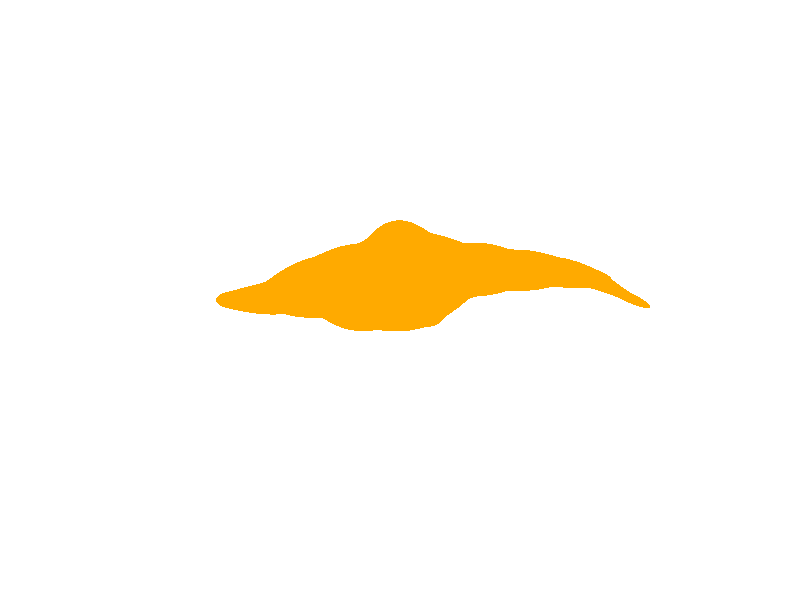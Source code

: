 // Persistence of Vision Ray Tracer Scene Description File
// File: SnailShell.pov

#version 3.6; // current version is 3.8

/* 
Information on Pov-Ray:
 
My personal introduction into Pov-Ray was the excellent book "3D-Welten, professionelle Animationen und fotorealistische Grafiken mit Raytracing" from 
Toni Lama by Carl Hanser Verlag München Wien, 2004. Apart of that I recommend the Pov-Ray-homepage (http://www.povray.org).

Further information on Pov-Ray can be found at https://sus.ziti.uni-heidelberg.de/Lehre/WS2021_Tools/POVRAY/POVRAY_PeterFischer.pdf,  
https://wiki.povray.org/content/Main_Page, https://de.wikibooks.org/wiki/Raytracing_mit_POV-Ray or, in german language, here: https://www.f-lohmueller.de/pov_tut/pov__ger.htm
*/ 
 
/*
---------------------------------------------------Modeling approach---------------------------------------------- 

This worm is created in some kind of random walk. We start at a given position by inserting a sphere at this position. In this example here, the worm is then constructed along the z-axis. So the next
sphere is placed in a given distance on the z-axis and then rotated around the y and x-axis by small, random angles. (Between -20 and 20 degrees in both cases.) This new position then becomes the starting point for defining 
the next position, for the next sphere. Angles from subsequent steps are added up for generating a realistic random, worm-like structure. (Here spheres are separated to demonstrate the underlying principle. 

In this example spheres are not of identical size. They increase in radius in a linear way for the first half of the worm and decrease for the second half. */ 

//-----------------------------------Scene settings (Camera, light, background)-------------------------------------------------

global_settings {
    assumed_gamma 1.0
    max_trace_level 5
}

#declare Camera = camera {
    location  <12, 0.1, 0>
    look_at   <0, 0,  0>
}

camera {Camera}

sky_sphere {
    pigment {
        gradient y
        color_map { 
            [0.0 color rgb <1,1,1>] [0.5 color rgb <1,1,1>] [1.0 color rgb <1,1,1>] 
        }
        scale 2
        translate -1
    }
}

// create a regular point light source
light_source {
    0*x                  // light's position (translated below)
    color rgb <1,1,1>    // light's color
    translate <500, 500, -500>
} 

light_source {
     0*x                  // light's position (translated below)
    color rgb <1,1,1>    // light's color
    translate <500, -500, -500>
}  /*



//Das Koordinatensystem

cylinder { <-1000, 0, 0>, <1000, 0, 0>, 0.01 
  pigment {

    color rgb <1,0,0>     // solid color pigment
  }
}

cylinder { <0, -1000, 0>, <0, 1000, 0>, 0.01 
  pigment {

    color rgb <0,1,0>     // solid color pigment
  }
}

cylinder { <0, 0, -1000>, <0, 0, 1000>, 0.01 
  pigment {

    color rgb <0,0,1>     // solid color pigment
  }
} 

       */


//---------------------------Objects-----------------------------------------------------------------
#declare chance1 = seed (3);


// Definition of normals-----------------------------------------------------------------------

#declare Normal1 =     normal {
    crackle 2.5         // any pattern optionally followed by an intensity value [0.5]
    scale 0.02       // any transformations
}



#declare Normal2 =     normal {
    bumps 0.8         // any pattern optionally followed by an intensity value [0.5]
    scale 0.15       // any transformations
}  

// Definition of worm texture---------------------------------------------------------------

  
#declare TexturWurm = texture{
    pigment {
        color rgb <255/255,102/255,0/255>      // solid color pigment
    }
// texture component
    normal {
        average
        normal_map {
            [1, Normal1 ]
            [1, Normal2 ]
        }
    } 
// control an object's surface finish
    finish {
        ambient 0.2          // ambient surface reflection color [0.1]
        diffuse 0.6          // amount [0.6]
        brilliance 1.0       // tightness of diffuse illumination [1.0]
        phong 0.5          // amount [0.0]
        phong_size 80      // (1.0..250+) (dull->highly polished) [40]
    } // finish

}  

  
#declare TexturStart = texture{
    pigment {
        color rgb <255/255,102/255,0/255>      // solid color pigment
    }
// control an object's surface finish
    finish {
        ambient 0.2          // ambient surface reflection color [0.1]
        diffuse 0.6          // amount [0.6]
        brilliance 1.0       // tightness of diffuse illumination [1.0]
        phong 0.5          // amount [0.0]
        phong_size 80      // (1.0..250+) (dull->highly polished) [40]
    } // finish
}  

  
  



//Loop for calculation of positions

#declare Number = 10;                              //Number of elements
#declare Positions = array[Number];                //Array for positions of elements
#declare AngleXArray = array[Number];                   //Array for angles of rotation around x-axis
#declare AngleYArray = array[Number];                   //Array for angles of rotation around y-axis
#declare Distance = 0.9;                           //Distance of elements
#declare AngleX = 0;                               //Start value
#declare AngleY = 0;                               //Start Value
#declare Start = <0, 0, 0>;                        //Start position
#declare P2 = Start;

#declare ticker = 0;                               //in this loop positions and angles of elements are defined subsequently 
#while (ticker < Number)

    #declare P1 = Start + <0, 0, Distance>;
    #declare P1 = vrotate (P1, <AngleX, 0, 0>);
    #declare P1 = vrotate (P1, <0, AngleY, 0>); 
    #declare PEnd = P1 + P2;

    #declare Positions[ticker] = PEnd;             //Here all values are stored in respective arrays. 
    #declare AngleXArray[ticker] = AngleX; 
    #declare AngleYArray[ticker] = AngleY; 

    #declare P2 = PEnd;
    #declare AngleX = AngleX + 40*(rand(chance1)-0.5);    //Angles for the next round are calculated
    #declare AngleY = AngleY + 40*(rand(chance1)-0.5);    //Angles for the next round are calculated

#declare ticker = ticker + 1;
#end 




 
//The actual structure (a blob)


#declare MaxRadius = 1.8;                                                 //The maximum radius of elements
#declare StepRadius = 2*MaxRadius/Number;                                 //increase of decrease of radius between two subsequent elements


blob {
    // threshold (0.0 < threshold <= StrengthVal) surface falloff threshold #
    threshold 0.6
    
    #declare ticker = 0;
    #while (ticker < Number)

        #if (ticker<Number/2)                                             //Due to this loop radius of elements is increased in the first half of the worm and decreased in the second half.
            #declare Radius = StepRadius + StepRadius * ticker; 
        #else
            #declare Radius = MaxRadius - 0.5 * StepRadius * ticker; 
        #end

        #declare P1 = Positions [ticker];                                 //Values for positions and angles are taken from the arrays.
        #declare AngleX = AngleXArray [ticker];                                 //Values for positions and angles are taken from the arrays.
        #declare AngleY = AngleYArray [ticker];                                 //Values for positions and angles are taken from the arrays.

        sphere { 
            <0, 0, 0>, 1.2, 1
            scale <Radius, Radius, 1>
            rotate <AngleX, 0, 0>
            rotate <0, AngleY, 0>
            translate P1
        }  
  
    #declare ticker = ticker + 1;
    #end
 
texture{ 
    TexturWurm
    }
translate <0, 0, -4>
  
}
